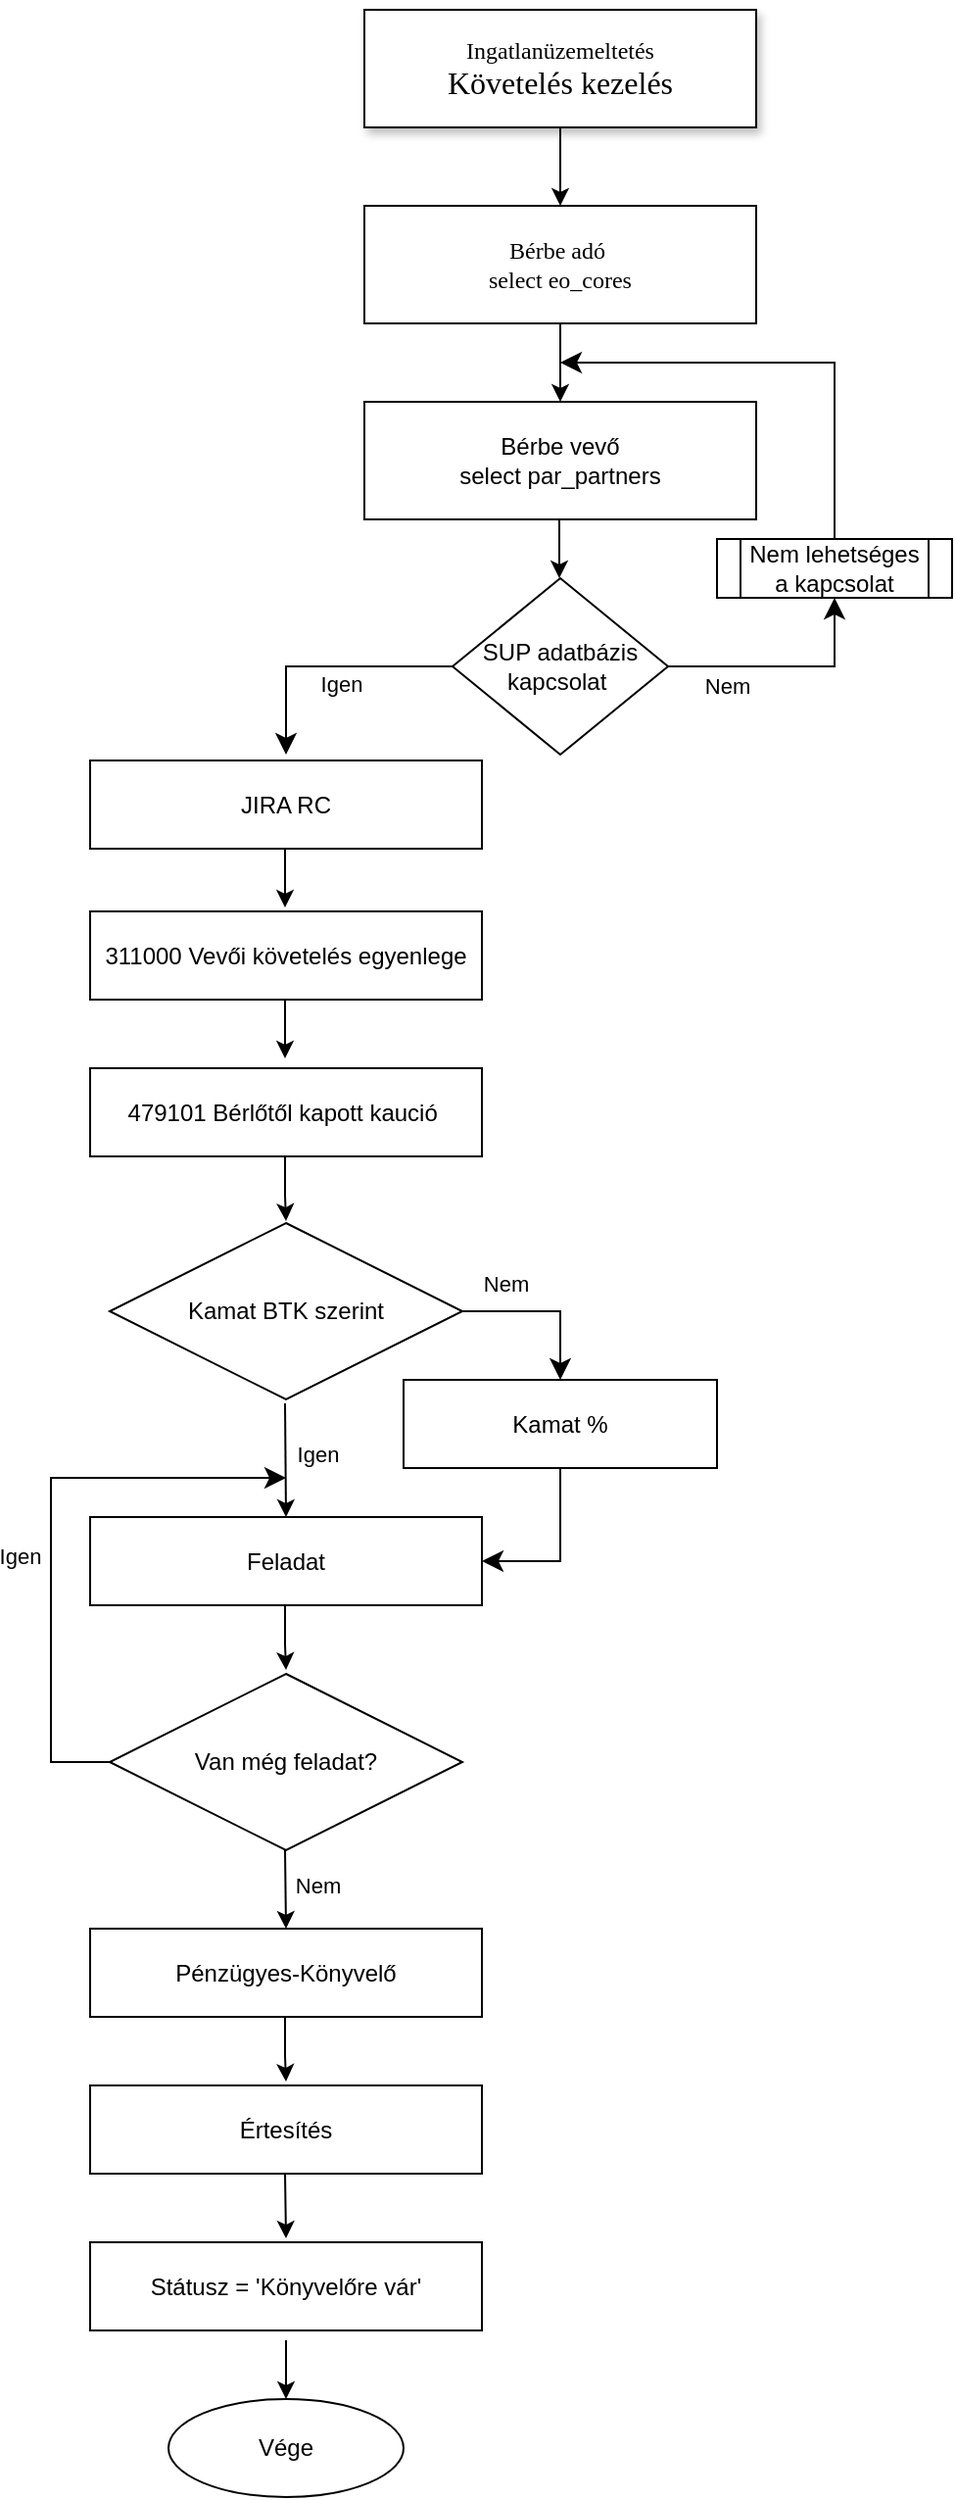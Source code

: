 <mxfile version="24.4.13" type="github">
  <diagram name="Page-1" id="edf60f1a-56cd-e834-aa8a-f176f3a09ee4">
    <mxGraphModel dx="1050" dy="565" grid="1" gridSize="10" guides="1" tooltips="1" connect="1" arrows="1" fold="1" page="1" pageScale="1" pageWidth="850" pageHeight="1400" background="none" math="0" shadow="0">
      <root>
        <mxCell id="0" />
        <mxCell id="1" parent="0" />
        <mxCell id="60e70716793133e9-4" value="&lt;font face=&quot;Tahoma&quot; style=&quot;font-size: 12px;&quot;&gt;Ingatlanüzemeltetés&lt;/font&gt;&lt;div&gt;&lt;font face=&quot;BtbKhpzwE4qU60kqDjoo&quot; size=&quot;3&quot;&gt;Követelés kezelés&lt;/font&gt;&lt;/div&gt;" style="rounded=0;whiteSpace=wrap;html=1;shadow=1;labelBackgroundColor=none;strokeWidth=1;fontFamily=Verdana;fontSize=8;align=center;" parent="1" vertex="1">
          <mxGeometry x="460" y="20" width="200" height="60" as="geometry" />
        </mxCell>
        <mxCell id="mCzXiH6NWdjLSZmSII8E-2" value="" style="endArrow=classic;html=1;rounded=0;exitX=0.5;exitY=1;exitDx=0;exitDy=0;labelBackgroundColor=none;fontColor=default;" parent="1" source="60e70716793133e9-4" edge="1">
          <mxGeometry width="50" height="50" relative="1" as="geometry">
            <mxPoint x="80" y="160" as="sourcePoint" />
            <mxPoint x="560" y="120" as="targetPoint" />
          </mxGeometry>
        </mxCell>
        <mxCell id="mCzXiH6NWdjLSZmSII8E-3" value="&lt;font face=&quot;Tahoma&quot;&gt;Bérbe adó&amp;nbsp;&lt;/font&gt;&lt;div&gt;&lt;font face=&quot;Tahoma&quot;&gt;select eo_cores&lt;/font&gt;&lt;/div&gt;" style="rounded=0;whiteSpace=wrap;html=1;labelBackgroundColor=none;" parent="1" vertex="1">
          <mxGeometry x="460" y="120" width="200" height="60" as="geometry" />
        </mxCell>
        <mxCell id="mCzXiH6NWdjLSZmSII8E-4" value="Bérbe vevő&lt;div&gt;select par_partners&lt;/div&gt;" style="rounded=0;whiteSpace=wrap;html=1;labelBackgroundColor=none;" parent="1" vertex="1">
          <mxGeometry x="460" y="220" width="200" height="60" as="geometry" />
        </mxCell>
        <mxCell id="mCzXiH6NWdjLSZmSII8E-5" value="" style="endArrow=classic;html=1;rounded=0;exitX=0.5;exitY=1;exitDx=0;exitDy=0;entryX=0.5;entryY=0;entryDx=0;entryDy=0;labelBackgroundColor=none;fontColor=default;" parent="1" source="mCzXiH6NWdjLSZmSII8E-3" target="mCzXiH6NWdjLSZmSII8E-4" edge="1">
          <mxGeometry width="50" height="50" relative="1" as="geometry">
            <mxPoint x="570" y="330" as="sourcePoint" />
            <mxPoint x="620" y="280" as="targetPoint" />
          </mxGeometry>
        </mxCell>
        <mxCell id="mCzXiH6NWdjLSZmSII8E-7" value="" style="endArrow=classic;html=1;rounded=0;exitX=0.5;exitY=1;exitDx=0;exitDy=0;entryX=0.5;entryY=0;entryDx=0;entryDy=0;labelBackgroundColor=none;fontColor=default;" parent="1" edge="1">
          <mxGeometry width="50" height="50" relative="1" as="geometry">
            <mxPoint x="559.5" y="280" as="sourcePoint" />
            <mxPoint x="559.5" y="310" as="targetPoint" />
            <Array as="points">
              <mxPoint x="559.5" y="300" />
            </Array>
          </mxGeometry>
        </mxCell>
        <mxCell id="mCzXiH6NWdjLSZmSII8E-8" value="SUP adatbázis&lt;div&gt;kapcsolat&amp;nbsp;&lt;/div&gt;" style="rhombus;whiteSpace=wrap;html=1;rounded=0;labelBackgroundColor=none;" parent="1" vertex="1">
          <mxGeometry x="505" y="310" width="110" height="90" as="geometry" />
        </mxCell>
        <mxCell id="mCzXiH6NWdjLSZmSII8E-13" value="" style="edgeStyle=elbowEdgeStyle;elbow=horizontal;endArrow=classic;html=1;curved=0;rounded=0;endSize=8;startSize=8;exitX=1;exitY=0.5;exitDx=0;exitDy=0;entryX=0.5;entryY=1;entryDx=0;entryDy=0;labelBackgroundColor=none;fontColor=default;" parent="1" source="mCzXiH6NWdjLSZmSII8E-8" target="mCzXiH6NWdjLSZmSII8E-15" edge="1">
          <mxGeometry width="50" height="50" relative="1" as="geometry">
            <mxPoint x="620" y="440" as="sourcePoint" />
            <mxPoint x="700" y="360" as="targetPoint" />
            <Array as="points">
              <mxPoint x="700" y="400" />
            </Array>
          </mxGeometry>
        </mxCell>
        <mxCell id="mCzXiH6NWdjLSZmSII8E-14" value="Nem" style="edgeLabel;html=1;align=center;verticalAlign=middle;resizable=0;points=[];labelBackgroundColor=none;" parent="mCzXiH6NWdjLSZmSII8E-13" vertex="1" connectable="0">
          <mxGeometry x="-0.5" y="1" relative="1" as="geometry">
            <mxPoint y="11" as="offset" />
          </mxGeometry>
        </mxCell>
        <mxCell id="mCzXiH6NWdjLSZmSII8E-15" value="Nem lehetséges a kapcsolat" style="shape=process;whiteSpace=wrap;html=1;backgroundOutline=1;labelBackgroundColor=none;" parent="1" vertex="1">
          <mxGeometry x="640" y="290" width="120" height="30" as="geometry" />
        </mxCell>
        <mxCell id="mCzXiH6NWdjLSZmSII8E-16" value="" style="edgeStyle=elbowEdgeStyle;elbow=horizontal;endArrow=classic;html=1;curved=0;rounded=0;endSize=8;startSize=8;entryX=0.5;entryY=1;entryDx=0;entryDy=0;exitX=0.5;exitY=0;exitDx=0;exitDy=0;exitPerimeter=0;labelBackgroundColor=none;fontColor=default;" parent="1" source="mCzXiH6NWdjLSZmSII8E-15" edge="1">
          <mxGeometry width="50" height="50" relative="1" as="geometry">
            <mxPoint x="700" y="280" as="sourcePoint" />
            <mxPoint x="560" y="200" as="targetPoint" />
            <Array as="points">
              <mxPoint x="700" y="260" />
            </Array>
          </mxGeometry>
        </mxCell>
        <mxCell id="mCzXiH6NWdjLSZmSII8E-21" value="" style="edgeStyle=segmentEdgeStyle;endArrow=classic;html=1;curved=0;rounded=0;endSize=8;startSize=8;exitX=0;exitY=0.5;exitDx=0;exitDy=0;labelBackgroundColor=none;fontColor=default;" parent="1" source="mCzXiH6NWdjLSZmSII8E-8" edge="1">
          <mxGeometry width="50" height="50" relative="1" as="geometry">
            <mxPoint x="510" y="440" as="sourcePoint" />
            <mxPoint x="420" y="400" as="targetPoint" />
            <Array as="points">
              <mxPoint x="420" y="355" />
            </Array>
          </mxGeometry>
        </mxCell>
        <mxCell id="mCzXiH6NWdjLSZmSII8E-22" value="Igen" style="edgeLabel;html=1;align=center;verticalAlign=middle;resizable=0;points=[];labelBackgroundColor=none;" parent="mCzXiH6NWdjLSZmSII8E-21" vertex="1" connectable="0">
          <mxGeometry x="-0.12" relative="1" as="geometry">
            <mxPoint y="9" as="offset" />
          </mxGeometry>
        </mxCell>
        <mxCell id="mCzXiH6NWdjLSZmSII8E-23" value="JIRA RC" style="rounded=0;whiteSpace=wrap;html=1;labelBackgroundColor=none;" parent="1" vertex="1">
          <mxGeometry x="320" y="403" width="200" height="45" as="geometry" />
        </mxCell>
        <mxCell id="mCzXiH6NWdjLSZmSII8E-25" value="" style="endArrow=classic;html=1;rounded=0;exitX=0.5;exitY=1;exitDx=0;exitDy=0;entryX=0.5;entryY=0;entryDx=0;entryDy=0;labelBackgroundColor=none;fontColor=default;" parent="1" edge="1">
          <mxGeometry width="50" height="50" relative="1" as="geometry">
            <mxPoint x="419.5" y="448" as="sourcePoint" />
            <mxPoint x="419.5" y="478" as="targetPoint" />
            <Array as="points">
              <mxPoint x="419.5" y="468" />
            </Array>
          </mxGeometry>
        </mxCell>
        <mxCell id="mCzXiH6NWdjLSZmSII8E-26" value="311000 Vevői követelés egyenlege" style="rounded=0;whiteSpace=wrap;html=1;labelBackgroundColor=none;" parent="1" vertex="1">
          <mxGeometry x="320" y="480" width="200" height="45" as="geometry" />
        </mxCell>
        <mxCell id="mCzXiH6NWdjLSZmSII8E-27" value="479101 Bérlőtől kapott kaució&amp;nbsp;" style="rounded=0;whiteSpace=wrap;html=1;labelBackgroundColor=none;" parent="1" vertex="1">
          <mxGeometry x="320" y="560" width="200" height="45" as="geometry" />
        </mxCell>
        <mxCell id="mCzXiH6NWdjLSZmSII8E-28" value="" style="endArrow=classic;html=1;rounded=0;exitX=0.5;exitY=1;exitDx=0;exitDy=0;entryX=0.5;entryY=0;entryDx=0;entryDy=0;labelBackgroundColor=none;fontColor=default;" parent="1" edge="1">
          <mxGeometry width="50" height="50" relative="1" as="geometry">
            <mxPoint x="419.5" y="525" as="sourcePoint" />
            <mxPoint x="419.5" y="555" as="targetPoint" />
            <Array as="points">
              <mxPoint x="419.5" y="545" />
            </Array>
          </mxGeometry>
        </mxCell>
        <mxCell id="mCzXiH6NWdjLSZmSII8E-29" value="" style="endArrow=classic;html=1;rounded=0;exitX=0.5;exitY=1;exitDx=0;exitDy=0;entryX=0.5;entryY=0;entryDx=0;entryDy=0;labelBackgroundColor=none;fontColor=default;" parent="1" edge="1">
          <mxGeometry width="50" height="50" relative="1" as="geometry">
            <mxPoint x="419.5" y="605" as="sourcePoint" />
            <mxPoint x="420" y="638" as="targetPoint" />
            <Array as="points">
              <mxPoint x="419.5" y="625" />
            </Array>
          </mxGeometry>
        </mxCell>
        <mxCell id="mCzXiH6NWdjLSZmSII8E-31" value="Kamat BTK szerint" style="rhombus;whiteSpace=wrap;html=1;rounded=0;labelBackgroundColor=none;" parent="1" vertex="1">
          <mxGeometry x="330" y="639" width="180" height="90" as="geometry" />
        </mxCell>
        <mxCell id="mCzXiH6NWdjLSZmSII8E-34" value="" style="edgeStyle=elbowEdgeStyle;elbow=horizontal;endArrow=classic;html=1;curved=0;rounded=0;endSize=8;startSize=8;exitX=1;exitY=0.5;exitDx=0;exitDy=0;labelBackgroundColor=none;fontColor=default;" parent="1" edge="1" source="mCzXiH6NWdjLSZmSII8E-31">
          <mxGeometry width="50" height="50" relative="1" as="geometry">
            <mxPoint x="475" y="684" as="sourcePoint" />
            <mxPoint x="560" y="719" as="targetPoint" />
            <Array as="points">
              <mxPoint x="560" y="729" />
            </Array>
          </mxGeometry>
        </mxCell>
        <mxCell id="mCzXiH6NWdjLSZmSII8E-35" value="Nem" style="edgeLabel;html=1;align=center;verticalAlign=middle;resizable=0;points=[];labelBackgroundColor=none;" parent="mCzXiH6NWdjLSZmSII8E-34" vertex="1" connectable="0">
          <mxGeometry x="-0.5" y="1" relative="1" as="geometry">
            <mxPoint y="-13" as="offset" />
          </mxGeometry>
        </mxCell>
        <mxCell id="mCzXiH6NWdjLSZmSII8E-39" value="Kamat %" style="rounded=0;whiteSpace=wrap;html=1;labelBackgroundColor=none;" parent="1" vertex="1">
          <mxGeometry x="480" y="719" width="160" height="45" as="geometry" />
        </mxCell>
        <mxCell id="mCzXiH6NWdjLSZmSII8E-40" value="Feladat" style="rounded=0;whiteSpace=wrap;html=1;labelBackgroundColor=none;" parent="1" vertex="1">
          <mxGeometry x="320" y="789" width="200" height="45" as="geometry" />
        </mxCell>
        <mxCell id="mCzXiH6NWdjLSZmSII8E-41" value="" style="edgeStyle=elbowEdgeStyle;elbow=horizontal;endArrow=classic;html=1;curved=0;rounded=0;endSize=8;startSize=8;exitX=0.5;exitY=1;exitDx=0;exitDy=0;entryX=1;entryY=0.5;entryDx=0;entryDy=0;labelBackgroundColor=none;fontColor=default;" parent="1" source="mCzXiH6NWdjLSZmSII8E-39" target="mCzXiH6NWdjLSZmSII8E-40" edge="1">
          <mxGeometry width="50" height="50" relative="1" as="geometry">
            <mxPoint x="465" y="779" as="sourcePoint" />
            <mxPoint x="487" y="813" as="targetPoint" />
            <Array as="points">
              <mxPoint x="560" y="799" />
              <mxPoint x="550" y="824" />
            </Array>
          </mxGeometry>
        </mxCell>
        <mxCell id="mCzXiH6NWdjLSZmSII8E-45" value="" style="endArrow=classic;html=1;rounded=0;exitX=0.5;exitY=1;exitDx=0;exitDy=0;entryX=0.5;entryY=0;entryDx=0;entryDy=0;labelBackgroundColor=none;fontColor=default;" parent="1" target="mCzXiH6NWdjLSZmSII8E-40" edge="1">
          <mxGeometry width="50" height="50" relative="1" as="geometry">
            <mxPoint x="419.5" y="731" as="sourcePoint" />
            <mxPoint x="420" y="764" as="targetPoint" />
            <Array as="points" />
          </mxGeometry>
        </mxCell>
        <mxCell id="mCzXiH6NWdjLSZmSII8E-46" value="Igen" style="edgeLabel;html=1;align=center;verticalAlign=middle;resizable=0;points=[];labelBackgroundColor=none;" parent="mCzXiH6NWdjLSZmSII8E-45" vertex="1" connectable="0">
          <mxGeometry x="-0.103" relative="1" as="geometry">
            <mxPoint x="16" as="offset" />
          </mxGeometry>
        </mxCell>
        <mxCell id="mCzXiH6NWdjLSZmSII8E-47" value="Van még feladat?" style="rhombus;whiteSpace=wrap;html=1;rounded=0;labelBackgroundColor=none;" parent="1" vertex="1">
          <mxGeometry x="330" y="869" width="180" height="90" as="geometry" />
        </mxCell>
        <mxCell id="mCzXiH6NWdjLSZmSII8E-49" value="" style="edgeStyle=elbowEdgeStyle;elbow=horizontal;endArrow=classic;html=1;curved=0;rounded=0;endSize=8;startSize=8;exitX=0;exitY=0.5;exitDx=0;exitDy=0;labelBackgroundColor=none;fontColor=default;" parent="1" source="mCzXiH6NWdjLSZmSII8E-47" edge="1">
          <mxGeometry width="50" height="50" relative="1" as="geometry">
            <mxPoint x="260" y="814" as="sourcePoint" />
            <mxPoint x="420" y="769" as="targetPoint" />
            <Array as="points">
              <mxPoint x="300" y="799" />
            </Array>
          </mxGeometry>
        </mxCell>
        <mxCell id="mCzXiH6NWdjLSZmSII8E-50" value="Igen" style="edgeLabel;html=1;align=center;verticalAlign=middle;resizable=0;points=[];labelBackgroundColor=none;" parent="mCzXiH6NWdjLSZmSII8E-49" vertex="1" connectable="0">
          <mxGeometry x="-0.085" y="-3" relative="1" as="geometry">
            <mxPoint x="-19" as="offset" />
          </mxGeometry>
        </mxCell>
        <mxCell id="mCzXiH6NWdjLSZmSII8E-52" value="" style="endArrow=classic;html=1;rounded=0;exitX=0.5;exitY=1;exitDx=0;exitDy=0;entryX=0.5;entryY=0;entryDx=0;entryDy=0;labelBackgroundColor=none;fontColor=default;" parent="1" edge="1">
          <mxGeometry width="50" height="50" relative="1" as="geometry">
            <mxPoint x="419.5" y="834" as="sourcePoint" />
            <mxPoint x="420" y="867" as="targetPoint" />
            <Array as="points">
              <mxPoint x="419.5" y="854" />
            </Array>
          </mxGeometry>
        </mxCell>
        <mxCell id="mCzXiH6NWdjLSZmSII8E-53" value="" style="endArrow=classic;html=1;rounded=0;exitX=0.5;exitY=1;exitDx=0;exitDy=0;labelBackgroundColor=none;fontColor=default;" parent="1" edge="1">
          <mxGeometry width="50" height="50" relative="1" as="geometry">
            <mxPoint x="419.5" y="959" as="sourcePoint" />
            <mxPoint x="420" y="999" as="targetPoint" />
            <Array as="points" />
          </mxGeometry>
        </mxCell>
        <mxCell id="mCzXiH6NWdjLSZmSII8E-54" value="Nem" style="edgeLabel;html=1;align=center;verticalAlign=middle;resizable=0;points=[];labelBackgroundColor=none;" parent="mCzXiH6NWdjLSZmSII8E-53" vertex="1" connectable="0">
          <mxGeometry x="-0.103" relative="1" as="geometry">
            <mxPoint x="16" as="offset" />
          </mxGeometry>
        </mxCell>
        <mxCell id="mCzXiH6NWdjLSZmSII8E-56" value="Vége" style="ellipse;whiteSpace=wrap;html=1;labelBackgroundColor=none;" parent="1" vertex="1">
          <mxGeometry x="360" y="1239" width="120" height="50" as="geometry" />
        </mxCell>
        <mxCell id="mCzXiH6NWdjLSZmSII8E-58" value="Pénzügyes-Könyvelő" style="rounded=0;whiteSpace=wrap;html=1;labelBackgroundColor=none;" parent="1" vertex="1">
          <mxGeometry x="320" y="999" width="200" height="45" as="geometry" />
        </mxCell>
        <mxCell id="mCzXiH6NWdjLSZmSII8E-59" value="" style="endArrow=classic;html=1;rounded=0;exitX=0.5;exitY=1;exitDx=0;exitDy=0;entryX=0.5;entryY=0;entryDx=0;entryDy=0;labelBackgroundColor=none;fontColor=default;" parent="1" edge="1">
          <mxGeometry width="50" height="50" relative="1" as="geometry">
            <mxPoint x="419.5" y="1044" as="sourcePoint" />
            <mxPoint x="420" y="1077" as="targetPoint" />
            <Array as="points">
              <mxPoint x="419.5" y="1064" />
            </Array>
          </mxGeometry>
        </mxCell>
        <mxCell id="mCzXiH6NWdjLSZmSII8E-60" value="Értesítés" style="rounded=0;whiteSpace=wrap;html=1;labelBackgroundColor=none;" parent="1" vertex="1">
          <mxGeometry x="320" y="1079" width="200" height="45" as="geometry" />
        </mxCell>
        <mxCell id="mCzXiH6NWdjLSZmSII8E-61" value="Státusz = &#39;Könyvelőre vár&#39;" style="rounded=0;whiteSpace=wrap;html=1;labelBackgroundColor=none;" parent="1" vertex="1">
          <mxGeometry x="320" y="1159" width="200" height="45" as="geometry" />
        </mxCell>
        <mxCell id="mCzXiH6NWdjLSZmSII8E-62" value="" style="endArrow=classic;html=1;rounded=0;exitX=0.5;exitY=1;exitDx=0;exitDy=0;entryX=0.5;entryY=0;entryDx=0;entryDy=0;labelBackgroundColor=none;fontColor=default;" parent="1" edge="1">
          <mxGeometry width="50" height="50" relative="1" as="geometry">
            <mxPoint x="419.5" y="1124" as="sourcePoint" />
            <mxPoint x="420" y="1157" as="targetPoint" />
            <Array as="points" />
          </mxGeometry>
        </mxCell>
        <mxCell id="mCzXiH6NWdjLSZmSII8E-64" value="" style="edgeStyle=none;orthogonalLoop=1;jettySize=auto;html=1;rounded=0;labelBackgroundColor=none;fontColor=default;" parent="1" edge="1">
          <mxGeometry width="100" relative="1" as="geometry">
            <mxPoint x="420" y="1209" as="sourcePoint" />
            <mxPoint x="420" y="1239" as="targetPoint" />
            <Array as="points" />
          </mxGeometry>
        </mxCell>
      </root>
    </mxGraphModel>
  </diagram>
</mxfile>
